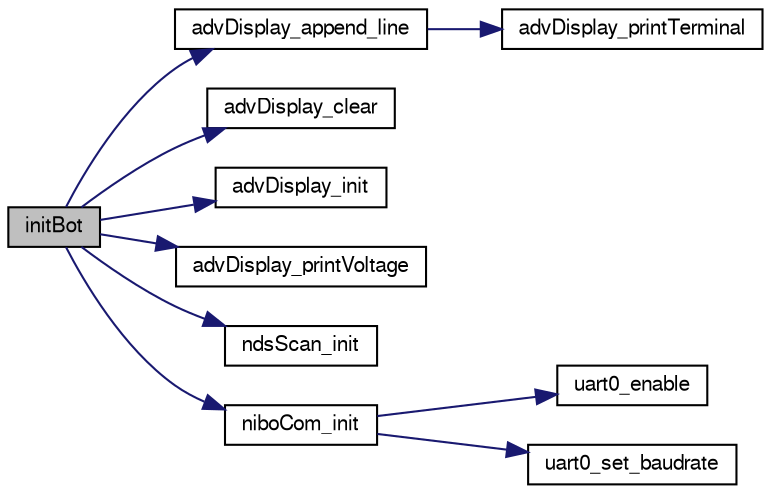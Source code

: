 digraph G
{
  edge [fontname="FreeSans",fontsize="10",labelfontname="FreeSans",labelfontsize="10"];
  node [fontname="FreeSans",fontsize="10",shape=record];
  rankdir=LR;
  Node1 [label="initBot",height=0.2,width=0.4,color="black", fillcolor="grey75", style="filled" fontcolor="black"];
  Node1 -> Node2 [color="midnightblue",fontsize="10",style="solid",fontname="FreeSans"];
  Node2 [label="advDisplay_append_line",height=0.2,width=0.4,color="black", fillcolor="white", style="filled",URL="$advDisplay_8c.html#a877acdcd1541e3c7ee4da987db04baf3",tooltip="appends a line to the advDisplay terminal -&gt; display can show the last terminal_lines..."];
  Node2 -> Node3 [color="midnightblue",fontsize="10",style="solid",fontname="FreeSans"];
  Node3 [label="advDisplay_printTerminal",height=0.2,width=0.4,color="black", fillcolor="white", style="filled",URL="$advDisplay_8c.html#a0781f97ba4c33e17c557718fb50856d6"];
  Node1 -> Node4 [color="midnightblue",fontsize="10",style="solid",fontname="FreeSans"];
  Node4 [label="advDisplay_clear",height=0.2,width=0.4,color="black", fillcolor="white", style="filled",URL="$advDisplay_8c.html#a810800b1b783e6ea09de3bc279a6075b",tooltip="clears the terminal area of the display"];
  Node1 -> Node5 [color="midnightblue",fontsize="10",style="solid",fontname="FreeSans"];
  Node5 [label="advDisplay_init",height=0.2,width=0.4,color="black", fillcolor="white", style="filled",URL="$advDisplay_8c.html#a5aa9db7de45ec65b37caa87d699a93e7",tooltip="initializes the advanced Display library"];
  Node1 -> Node6 [color="midnightblue",fontsize="10",style="solid",fontname="FreeSans"];
  Node6 [label="advDisplay_printVoltage",height=0.2,width=0.4,color="black", fillcolor="white", style="filled",URL="$advDisplay_8c.html#a6d389718ae066d6a8e683a70e970c333",tooltip="prints the current Voltage on the display"];
  Node1 -> Node7 [color="midnightblue",fontsize="10",style="solid",fontname="FreeSans"];
  Node7 [label="ndsScan_init",height=0.2,width=0.4,color="black", fillcolor="white", style="filled",URL="$ndsScan_8c.html#a26da878dab6bb25af115443ce0b654b2",tooltip="initialize nds3 module"];
  Node1 -> Node8 [color="midnightblue",fontsize="10",style="solid",fontname="FreeSans"];
  Node8 [label="niboCom_init",height=0.2,width=0.4,color="black", fillcolor="white", style="filled",URL="$niboCom_8c.html#a7ce95eef0977ffbd7fd01ce2898f0eb1",tooltip="initializes xbee communication"];
  Node8 -> Node9 [color="midnightblue",fontsize="10",style="solid",fontname="FreeSans"];
  Node9 [label="uart0_enable",height=0.2,width=0.4,color="black", fillcolor="white", style="filled",URL="$uart0_8c.html#af3c5c8a0b6b3725f4abda94400a5f988"];
  Node8 -> Node10 [color="midnightblue",fontsize="10",style="solid",fontname="FreeSans"];
  Node10 [label="uart0_set_baudrate",height=0.2,width=0.4,color="black", fillcolor="white", style="filled",URL="$uart0_8c.html#aefd883941f8f6a74ed46b6af434fc758"];
}

